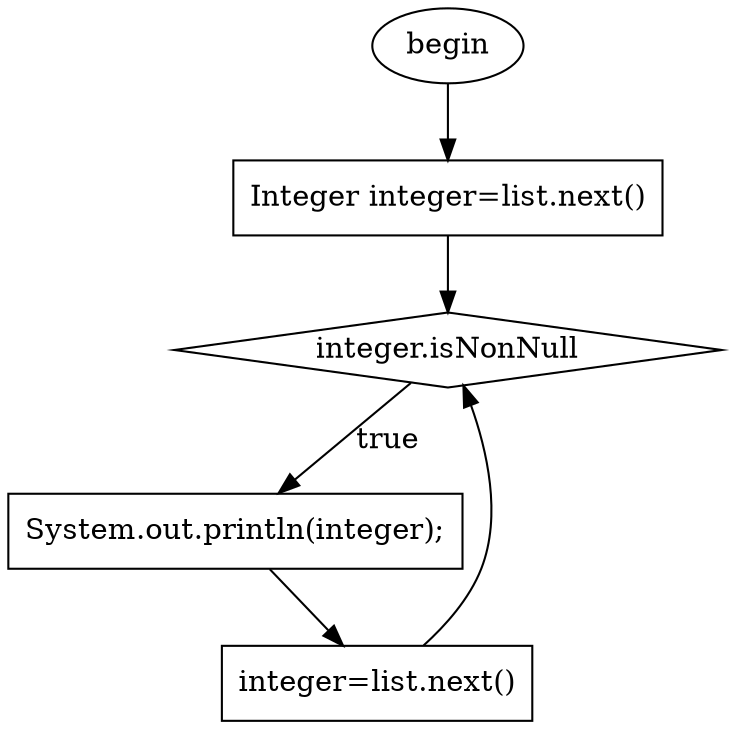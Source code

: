 digraph G{
F0T0[ shape=ellipse, label="begin", style="filled", fillcolor="white"]
F44T114[ shape=box, label="Integer integer=list.next()", style="filled", fillcolor="white"]
F67T70[ shape=diamond, label="integer.isNonNull", style="filled", fillcolor="white"]
F81T108[ shape=box, label="System.out.println(integer);", style="filled", fillcolor="white"]
F57T63[ shape=box, label="integer=list.next()", style="filled", fillcolor="white"]
F0T0 -> F44T114
F81T108 -> F57T63
F67T70 -> F81T108[label="true"]
F44T114 -> F67T70
F57T63 -> F67T70
}

